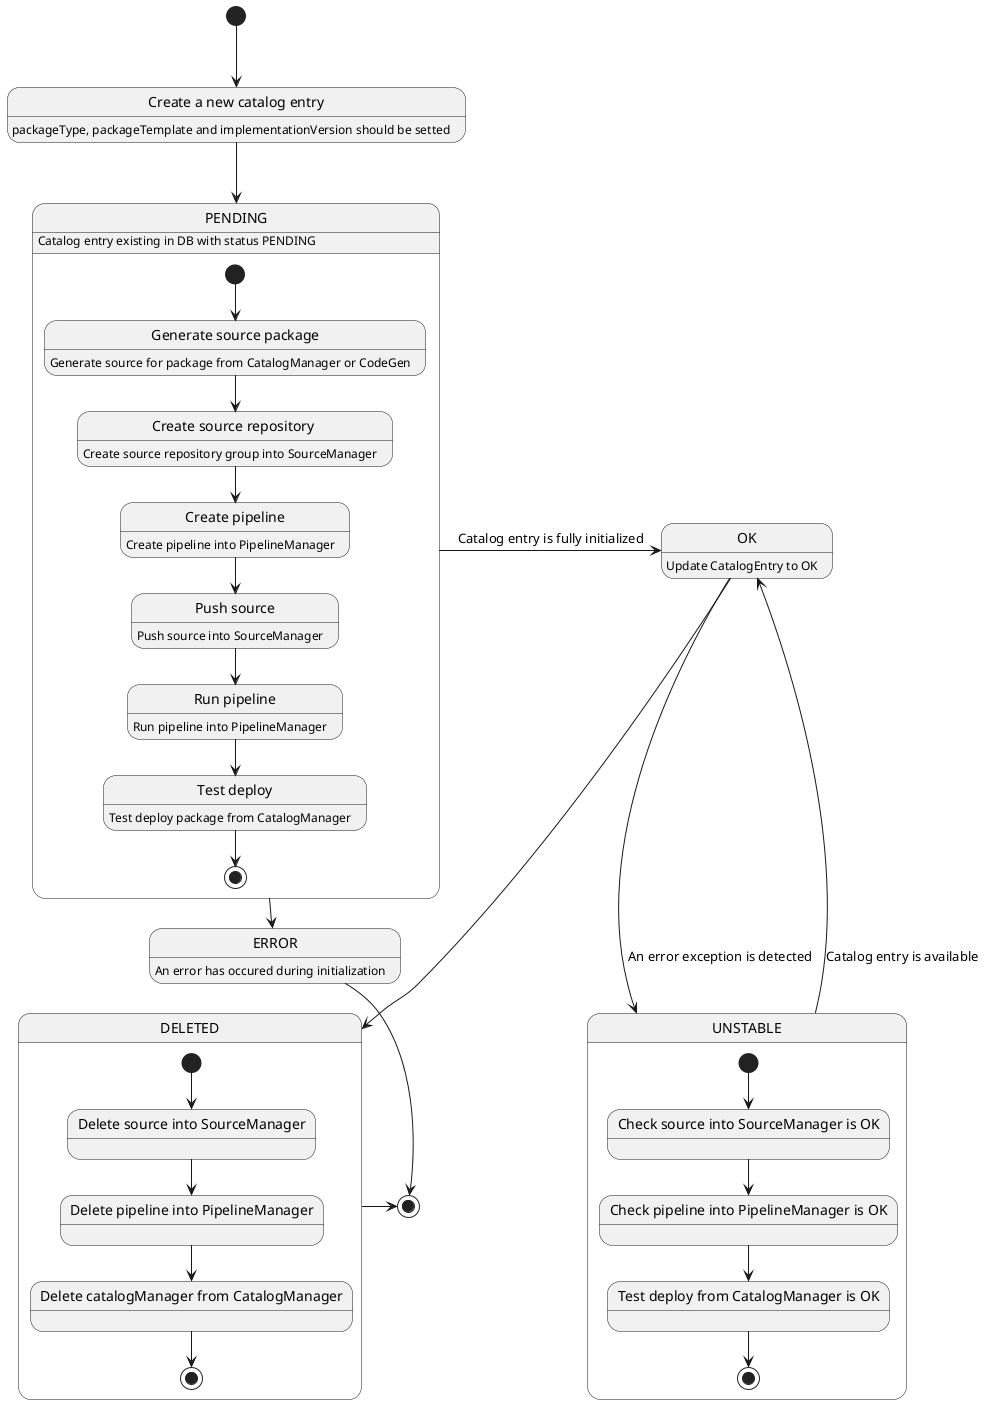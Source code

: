 @startuml
state "Create a new catalog entry" as insertCatalogEntry : packageType, packageTemplate and implementationVersion should be setted
[*] --> insertCatalogEntry
insertCatalogEntry --> PENDING
PENDING : Catalog entry existing in DB with status PENDING
ERROR : An error has occured during initialization
state PENDING {
    state "Generate source package" as generateSrc : Generate source for package from CatalogManager or CodeGen
    state "Create source repository " as createRepository : Create source repository group into SourceManager
    state "Create pipeline" as createPipeline : Create pipeline into PipelineManager
    state "Push source" as pushSource : Push source into SourceManager
    state "Run pipeline" as runPipeline : Run pipeline into PipelineManager
    state "Test deploy" as testDeploy : Test deploy package from CatalogManager
    [*] --> generateSrc
    generateSrc --> createRepository
    createRepository --> createPipeline
    createPipeline --> pushSource
    pushSource --> runPipeline
    runPipeline --> testDeploy
    testDeploy --> [*]
}
ERROR -> [*]
PENDING -> OK : Catalog entry is fully initialized
PENDING -> ERROR
OK : Update CatalogEntry to OK
OK --> UNSTABLE : An error exception is detected
state UNSTABLE {
    state "Check source into SourceManager is OK" as checkSource
    state "Check pipeline into PipelineManager is OK" as checkPipeline
    state "Test deploy from CatalogManager is OK" as testPackage
    [*] --> checkSource
    checkSource --> checkPipeline
    checkPipeline --> testPackage
    testPackage --> [*]
}
UNSTABLE -> OK : Catalog entry is available
OK --> DELETED
state DELETED {
    state "Delete source into SourceManager" as deleteSrc
    state "Delete pipeline into PipelineManager" as deletePipeline
    state "Delete catalogManager from CatalogManager" as deleteEntry
    [*] --> deleteSrc
    deleteSrc --> deletePipeline
    deletePipeline --> deleteEntry
    deleteEntry --> [*]
}
DELETED -> [*]

@enduml
